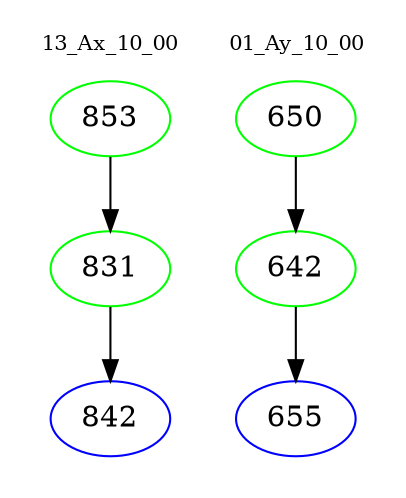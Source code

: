 digraph{
subgraph cluster_0 {
color = white
label = "13_Ax_10_00";
fontsize=10;
T0_853 [label="853", color="green"]
T0_853 -> T0_831 [color="black"]
T0_831 [label="831", color="green"]
T0_831 -> T0_842 [color="black"]
T0_842 [label="842", color="blue"]
}
subgraph cluster_1 {
color = white
label = "01_Ay_10_00";
fontsize=10;
T1_650 [label="650", color="green"]
T1_650 -> T1_642 [color="black"]
T1_642 [label="642", color="green"]
T1_642 -> T1_655 [color="black"]
T1_655 [label="655", color="blue"]
}
}
